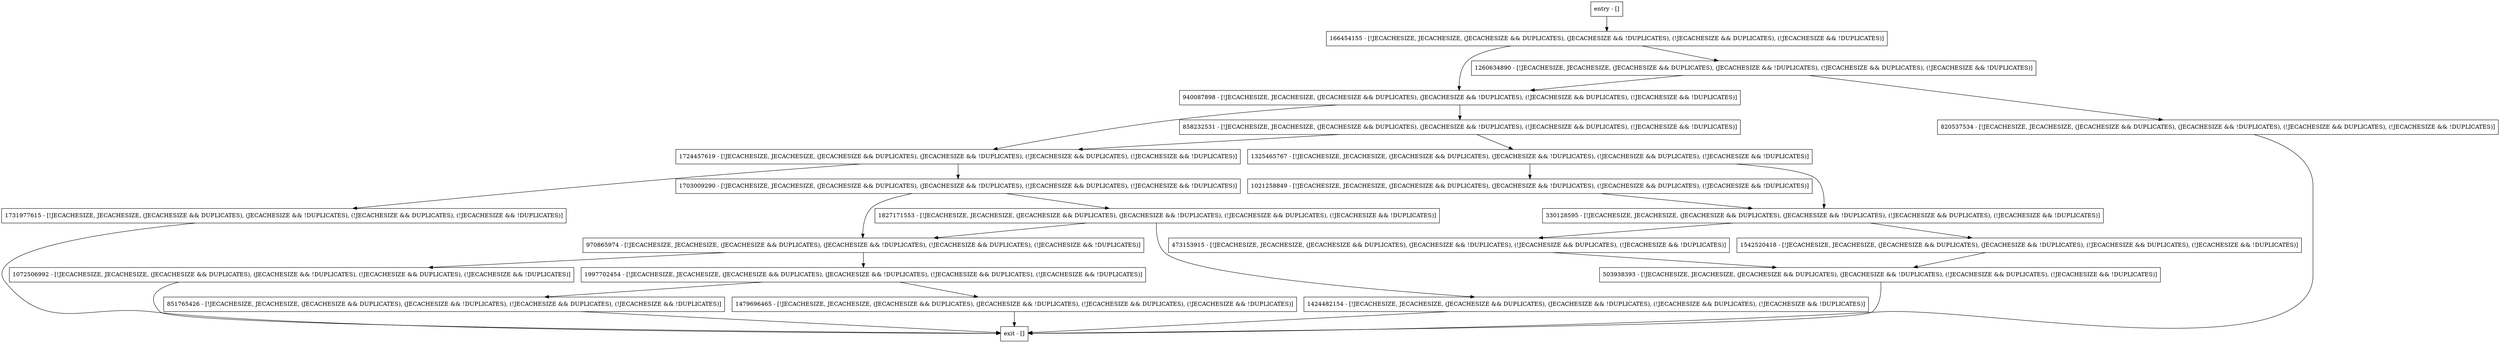digraph getWritableLocker {
node [shape=record];
1827171553 [label="1827171553 - [!JECACHESIZE, JECACHESIZE, (JECACHESIZE && DUPLICATES), (JECACHESIZE && !DUPLICATES), (!JECACHESIZE && DUPLICATES), (!JECACHESIZE && !DUPLICATES)]"];
940087898 [label="940087898 - [!JECACHESIZE, JECACHESIZE, (JECACHESIZE && DUPLICATES), (JECACHESIZE && !DUPLICATES), (!JECACHESIZE && DUPLICATES), (!JECACHESIZE && !DUPLICATES)]"];
1021258849 [label="1021258849 - [!JECACHESIZE, JECACHESIZE, (JECACHESIZE && DUPLICATES), (JECACHESIZE && !DUPLICATES), (!JECACHESIZE && DUPLICATES), (!JECACHESIZE && !DUPLICATES)]"];
851765426 [label="851765426 - [!JECACHESIZE, JECACHESIZE, (JECACHESIZE && DUPLICATES), (JECACHESIZE && !DUPLICATES), (!JECACHESIZE && DUPLICATES), (!JECACHESIZE && !DUPLICATES)]"];
820537534 [label="820537534 - [!JECACHESIZE, JECACHESIZE, (JECACHESIZE && DUPLICATES), (JECACHESIZE && !DUPLICATES), (!JECACHESIZE && DUPLICATES), (!JECACHESIZE && !DUPLICATES)]"];
166454155 [label="166454155 - [!JECACHESIZE, JECACHESIZE, (JECACHESIZE && DUPLICATES), (JECACHESIZE && !DUPLICATES), (!JECACHESIZE && DUPLICATES), (!JECACHESIZE && !DUPLICATES)]"];
1325465767 [label="1325465767 - [!JECACHESIZE, JECACHESIZE, (JECACHESIZE && DUPLICATES), (JECACHESIZE && !DUPLICATES), (!JECACHESIZE && DUPLICATES), (!JECACHESIZE && !DUPLICATES)]"];
503938393 [label="503938393 - [!JECACHESIZE, JECACHESIZE, (JECACHESIZE && DUPLICATES), (JECACHESIZE && !DUPLICATES), (!JECACHESIZE && DUPLICATES), (!JECACHESIZE && !DUPLICATES)]"];
330128595 [label="330128595 - [!JECACHESIZE, JECACHESIZE, (JECACHESIZE && DUPLICATES), (JECACHESIZE && !DUPLICATES), (!JECACHESIZE && DUPLICATES), (!JECACHESIZE && !DUPLICATES)]"];
1260634890 [label="1260634890 - [!JECACHESIZE, JECACHESIZE, (JECACHESIZE && DUPLICATES), (JECACHESIZE && !DUPLICATES), (!JECACHESIZE && DUPLICATES), (!JECACHESIZE && !DUPLICATES)]"];
entry [label="entry - []"];
exit [label="exit - []"];
1724457619 [label="1724457619 - [!JECACHESIZE, JECACHESIZE, (JECACHESIZE && DUPLICATES), (JECACHESIZE && !DUPLICATES), (!JECACHESIZE && DUPLICATES), (!JECACHESIZE && !DUPLICATES)]"];
858232531 [label="858232531 - [!JECACHESIZE, JECACHESIZE, (JECACHESIZE && DUPLICATES), (JECACHESIZE && !DUPLICATES), (!JECACHESIZE && DUPLICATES), (!JECACHESIZE && !DUPLICATES)]"];
1731977615 [label="1731977615 - [!JECACHESIZE, JECACHESIZE, (JECACHESIZE && DUPLICATES), (JECACHESIZE && !DUPLICATES), (!JECACHESIZE && DUPLICATES), (!JECACHESIZE && !DUPLICATES)]"];
970865974 [label="970865974 - [!JECACHESIZE, JECACHESIZE, (JECACHESIZE && DUPLICATES), (JECACHESIZE && !DUPLICATES), (!JECACHESIZE && DUPLICATES), (!JECACHESIZE && !DUPLICATES)]"];
1703009290 [label="1703009290 - [!JECACHESIZE, JECACHESIZE, (JECACHESIZE && DUPLICATES), (JECACHESIZE && !DUPLICATES), (!JECACHESIZE && DUPLICATES), (!JECACHESIZE && !DUPLICATES)]"];
473153915 [label="473153915 - [!JECACHESIZE, JECACHESIZE, (JECACHESIZE && DUPLICATES), (JECACHESIZE && !DUPLICATES), (!JECACHESIZE && DUPLICATES), (!JECACHESIZE && !DUPLICATES)]"];
1424482154 [label="1424482154 - [!JECACHESIZE, JECACHESIZE, (JECACHESIZE && DUPLICATES), (JECACHESIZE && !DUPLICATES), (!JECACHESIZE && DUPLICATES), (!JECACHESIZE && !DUPLICATES)]"];
1072506992 [label="1072506992 - [!JECACHESIZE, JECACHESIZE, (JECACHESIZE && DUPLICATES), (JECACHESIZE && !DUPLICATES), (!JECACHESIZE && DUPLICATES), (!JECACHESIZE && !DUPLICATES)]"];
1997702454 [label="1997702454 - [!JECACHESIZE, JECACHESIZE, (JECACHESIZE && DUPLICATES), (JECACHESIZE && !DUPLICATES), (!JECACHESIZE && DUPLICATES), (!JECACHESIZE && !DUPLICATES)]"];
1542520418 [label="1542520418 - [!JECACHESIZE, JECACHESIZE, (JECACHESIZE && DUPLICATES), (JECACHESIZE && !DUPLICATES), (!JECACHESIZE && DUPLICATES), (!JECACHESIZE && !DUPLICATES)]"];
1479696465 [label="1479696465 - [!JECACHESIZE, JECACHESIZE, (JECACHESIZE && DUPLICATES), (JECACHESIZE && !DUPLICATES), (!JECACHESIZE && DUPLICATES), (!JECACHESIZE && !DUPLICATES)]"];
entry;
exit;
1827171553 -> 970865974;
1827171553 -> 1424482154;
940087898 -> 1724457619;
940087898 -> 858232531;
1021258849 -> 330128595;
851765426 -> exit;
820537534 -> exit;
166454155 -> 1260634890;
166454155 -> 940087898;
1325465767 -> 1021258849;
1325465767 -> 330128595;
503938393 -> exit;
330128595 -> 473153915;
330128595 -> 1542520418;
1260634890 -> 940087898;
1260634890 -> 820537534;
entry -> 166454155;
1724457619 -> 1731977615;
1724457619 -> 1703009290;
858232531 -> 1724457619;
858232531 -> 1325465767;
1731977615 -> exit;
970865974 -> 1072506992;
970865974 -> 1997702454;
1703009290 -> 1827171553;
1703009290 -> 970865974;
473153915 -> 503938393;
1424482154 -> exit;
1072506992 -> exit;
1997702454 -> 851765426;
1997702454 -> 1479696465;
1542520418 -> 503938393;
1479696465 -> exit;
}
